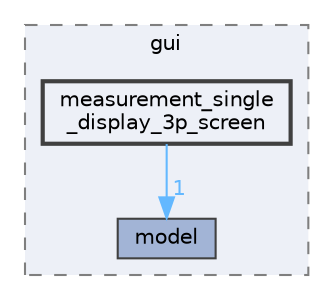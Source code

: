 digraph "C:/Github/PM3-Cable_Monitor/Software/Cable-Monitor_TouchGFX/Cable_Monitor_Horwey/TouchGFX/gui/include/gui/measurement_single_display_3p_screen"
{
 // LATEX_PDF_SIZE
  bgcolor="transparent";
  edge [fontname=Helvetica,fontsize=10,labelfontname=Helvetica,labelfontsize=10];
  node [fontname=Helvetica,fontsize=10,shape=box,height=0.2,width=0.4];
  compound=true
  subgraph clusterdir_b06536b250956a6feb5134863578089f {
    graph [ bgcolor="#edf0f7", pencolor="grey50", label="gui", fontname=Helvetica,fontsize=10 style="filled,dashed", URL="dir_b06536b250956a6feb5134863578089f.html",tooltip=""]
  dir_d2caef49de2ed57468ff267ad03e39e4 [label="model", fillcolor="#a2b4d6", color="grey25", style="filled", URL="dir_d2caef49de2ed57468ff267ad03e39e4.html",tooltip=""];
  dir_7df637aed5289fec82d50d6e3d34856a [label="measurement_single\l_display_3p_screen", fillcolor="#edf0f7", color="grey25", style="filled,bold", URL="dir_7df637aed5289fec82d50d6e3d34856a.html",tooltip=""];
  }
  dir_7df637aed5289fec82d50d6e3d34856a->dir_d2caef49de2ed57468ff267ad03e39e4 [headlabel="1", labeldistance=1.5 headhref="dir_000024_000028.html" href="dir_000024_000028.html" color="steelblue1" fontcolor="steelblue1"];
}
